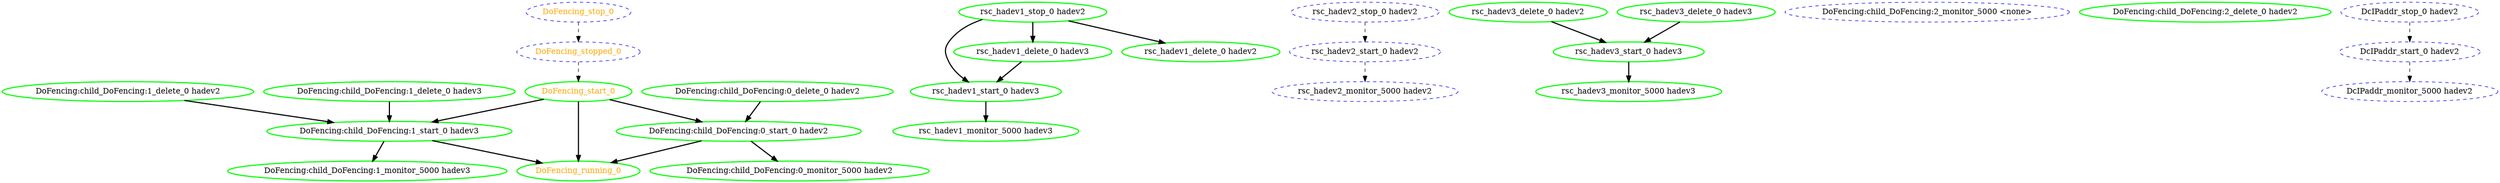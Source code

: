digraph "g" {
	size = "30,30"
"DoFencing:child_DoFencing:0_monitor_5000 hadev2" [ style=bold color="green" fontcolor="black" ]
"rsc_hadev1_monitor_5000 hadev3" [ style=bold color="green" fontcolor="black" ]
"DoFencing:child_DoFencing:0_start_0 hadev2" [ style=bold color="green" fontcolor="black" ]
"DoFencing:child_DoFencing:0_delete_0 hadev2" [ style=bold color="green" fontcolor="black" ]
"rsc_hadev2_monitor_5000 hadev2" [ style="dashed" color="blue" fontcolor="black" ]
"DoFencing:child_DoFencing:1_delete_0 hadev2" [ style=bold color="green" fontcolor="black" ]
"rsc_hadev3_start_0 hadev3" [ style=bold color="green" fontcolor="black" ]
"rsc_hadev3_delete_0 hadev2" [ style=bold color="green" fontcolor="black" ]
"DoFencing:child_DoFencing:2_monitor_5000 <none>" [ style="dashed" color="blue" fontcolor="black" ]
"DoFencing:child_DoFencing:2_delete_0 hadev2" [ style=bold color="green" fontcolor="black" ]
"DcIPaddr_monitor_5000 hadev2" [ style="dashed" color="blue" fontcolor="black" ]
"rsc_hadev1_start_0 hadev3" [ style=bold color="green" fontcolor="black" ]
"rsc_hadev3_monitor_5000 hadev3" [ style=bold color="green" fontcolor="black" ]
"rsc_hadev3_delete_0 hadev3" [ style=bold color="green" fontcolor="black" ]
"DoFencing:child_DoFencing:1_monitor_5000 hadev3" [ style=bold color="green" fontcolor="black" ]
"DoFencing:child_DoFencing:1_delete_0 hadev3" [ style=bold color="green" fontcolor="black" ]
"rsc_hadev1_delete_0 hadev3" [ style=bold color="green" fontcolor="black" ]
"DcIPaddr_stop_0 hadev2" [ style="dashed" color="blue" fontcolor="black" ]
"DcIPaddr_start_0 hadev2" [ style="dashed" color="blue" fontcolor="black" ]
"rsc_hadev1_stop_0 hadev2" [ style=bold color="green" fontcolor="black" ]
"rsc_hadev1_delete_0 hadev2" [ style=bold color="green" fontcolor="black" ]
"rsc_hadev2_stop_0 hadev2" [ style="dashed" color="blue" fontcolor="black" ]
"rsc_hadev2_start_0 hadev2" [ style="dashed" color="blue" fontcolor="black" ]
"DoFencing:child_DoFencing:1_start_0 hadev3" [ style=bold color="green" fontcolor="black" ]
"DoFencing_start_0" [ style=bold color="green" fontcolor="orange" ]
"DoFencing_running_0" [ style=bold color="green" fontcolor="orange" ]
"DoFencing_stop_0" [ style="dashed" color="blue" fontcolor="orange" ]
"DoFencing_stopped_0" [ style="dashed" color="blue" fontcolor="orange" ]
"DoFencing:child_DoFencing:0_start_0 hadev2" -> "DoFencing:child_DoFencing:0_monitor_5000 hadev2" [ style = bold]
"rsc_hadev1_start_0 hadev3" -> "rsc_hadev1_monitor_5000 hadev3" [ style = bold]
"DoFencing:child_DoFencing:0_delete_0 hadev2" -> "DoFencing:child_DoFencing:0_start_0 hadev2" [ style = bold]
"DoFencing_start_0" -> "DoFencing:child_DoFencing:0_start_0 hadev2" [ style = bold]
"rsc_hadev2_start_0 hadev2" -> "rsc_hadev2_monitor_5000 hadev2" [ style = dashed]
"rsc_hadev3_delete_0 hadev2" -> "rsc_hadev3_start_0 hadev3" [ style = bold]
"rsc_hadev3_delete_0 hadev3" -> "rsc_hadev3_start_0 hadev3" [ style = bold]
"DcIPaddr_start_0 hadev2" -> "DcIPaddr_monitor_5000 hadev2" [ style = dashed]
"rsc_hadev1_delete_0 hadev3" -> "rsc_hadev1_start_0 hadev3" [ style = bold]
"rsc_hadev1_stop_0 hadev2" -> "rsc_hadev1_start_0 hadev3" [ style = bold]
"rsc_hadev3_start_0 hadev3" -> "rsc_hadev3_monitor_5000 hadev3" [ style = bold]
"DoFencing:child_DoFencing:1_start_0 hadev3" -> "DoFencing:child_DoFencing:1_monitor_5000 hadev3" [ style = bold]
"rsc_hadev1_stop_0 hadev2" -> "rsc_hadev1_delete_0 hadev3" [ style = bold]
"DcIPaddr_stop_0 hadev2" -> "DcIPaddr_start_0 hadev2" [ style = dashed]
"rsc_hadev1_stop_0 hadev2" -> "rsc_hadev1_delete_0 hadev2" [ style = bold]
"rsc_hadev2_stop_0 hadev2" -> "rsc_hadev2_start_0 hadev2" [ style = dashed]
"DoFencing:child_DoFencing:1_delete_0 hadev2" -> "DoFencing:child_DoFencing:1_start_0 hadev3" [ style = bold]
"DoFencing:child_DoFencing:1_delete_0 hadev3" -> "DoFencing:child_DoFencing:1_start_0 hadev3" [ style = bold]
"DoFencing_start_0" -> "DoFencing:child_DoFencing:1_start_0 hadev3" [ style = bold]
"DoFencing_stopped_0" -> "DoFencing_start_0" [ style = dashed]
"DoFencing:child_DoFencing:0_start_0 hadev2" -> "DoFencing_running_0" [ style = bold]
"DoFencing:child_DoFencing:1_start_0 hadev3" -> "DoFencing_running_0" [ style = bold]
"DoFencing_start_0" -> "DoFencing_running_0" [ style = bold]
"DoFencing_stop_0" -> "DoFencing_stopped_0" [ style = dashed]
}
